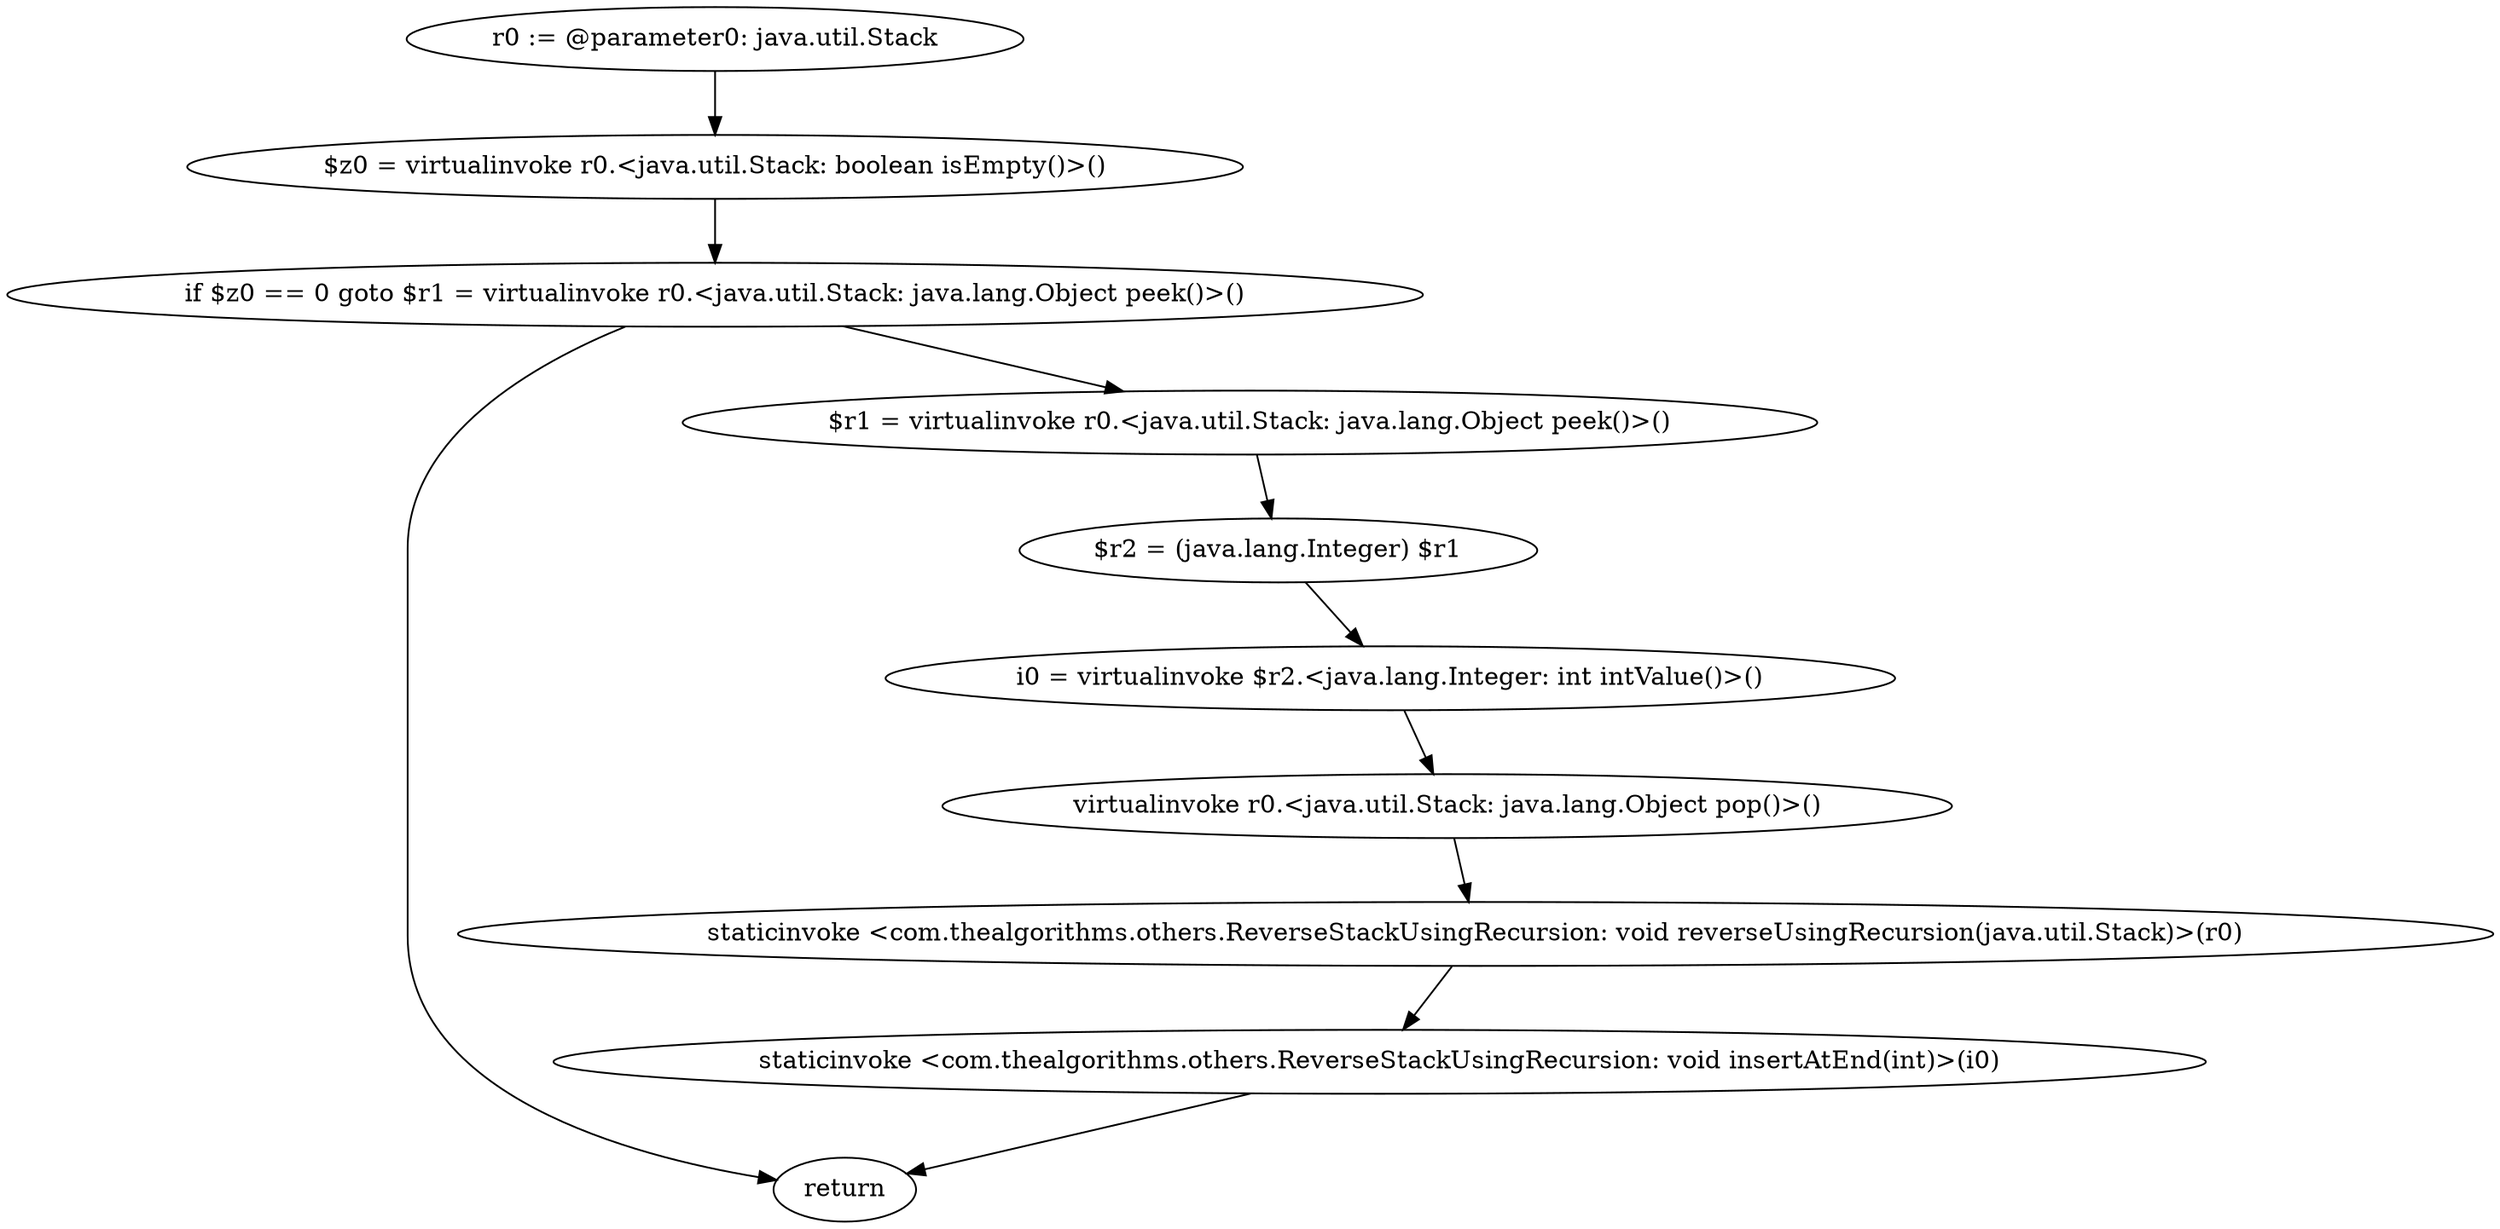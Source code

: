 digraph "unitGraph" {
    "r0 := @parameter0: java.util.Stack"
    "$z0 = virtualinvoke r0.<java.util.Stack: boolean isEmpty()>()"
    "if $z0 == 0 goto $r1 = virtualinvoke r0.<java.util.Stack: java.lang.Object peek()>()"
    "return"
    "$r1 = virtualinvoke r0.<java.util.Stack: java.lang.Object peek()>()"
    "$r2 = (java.lang.Integer) $r1"
    "i0 = virtualinvoke $r2.<java.lang.Integer: int intValue()>()"
    "virtualinvoke r0.<java.util.Stack: java.lang.Object pop()>()"
    "staticinvoke <com.thealgorithms.others.ReverseStackUsingRecursion: void reverseUsingRecursion(java.util.Stack)>(r0)"
    "staticinvoke <com.thealgorithms.others.ReverseStackUsingRecursion: void insertAtEnd(int)>(i0)"
    "r0 := @parameter0: java.util.Stack"->"$z0 = virtualinvoke r0.<java.util.Stack: boolean isEmpty()>()";
    "$z0 = virtualinvoke r0.<java.util.Stack: boolean isEmpty()>()"->"if $z0 == 0 goto $r1 = virtualinvoke r0.<java.util.Stack: java.lang.Object peek()>()";
    "if $z0 == 0 goto $r1 = virtualinvoke r0.<java.util.Stack: java.lang.Object peek()>()"->"return";
    "if $z0 == 0 goto $r1 = virtualinvoke r0.<java.util.Stack: java.lang.Object peek()>()"->"$r1 = virtualinvoke r0.<java.util.Stack: java.lang.Object peek()>()";
    "$r1 = virtualinvoke r0.<java.util.Stack: java.lang.Object peek()>()"->"$r2 = (java.lang.Integer) $r1";
    "$r2 = (java.lang.Integer) $r1"->"i0 = virtualinvoke $r2.<java.lang.Integer: int intValue()>()";
    "i0 = virtualinvoke $r2.<java.lang.Integer: int intValue()>()"->"virtualinvoke r0.<java.util.Stack: java.lang.Object pop()>()";
    "virtualinvoke r0.<java.util.Stack: java.lang.Object pop()>()"->"staticinvoke <com.thealgorithms.others.ReverseStackUsingRecursion: void reverseUsingRecursion(java.util.Stack)>(r0)";
    "staticinvoke <com.thealgorithms.others.ReverseStackUsingRecursion: void reverseUsingRecursion(java.util.Stack)>(r0)"->"staticinvoke <com.thealgorithms.others.ReverseStackUsingRecursion: void insertAtEnd(int)>(i0)";
    "staticinvoke <com.thealgorithms.others.ReverseStackUsingRecursion: void insertAtEnd(int)>(i0)"->"return";
}
